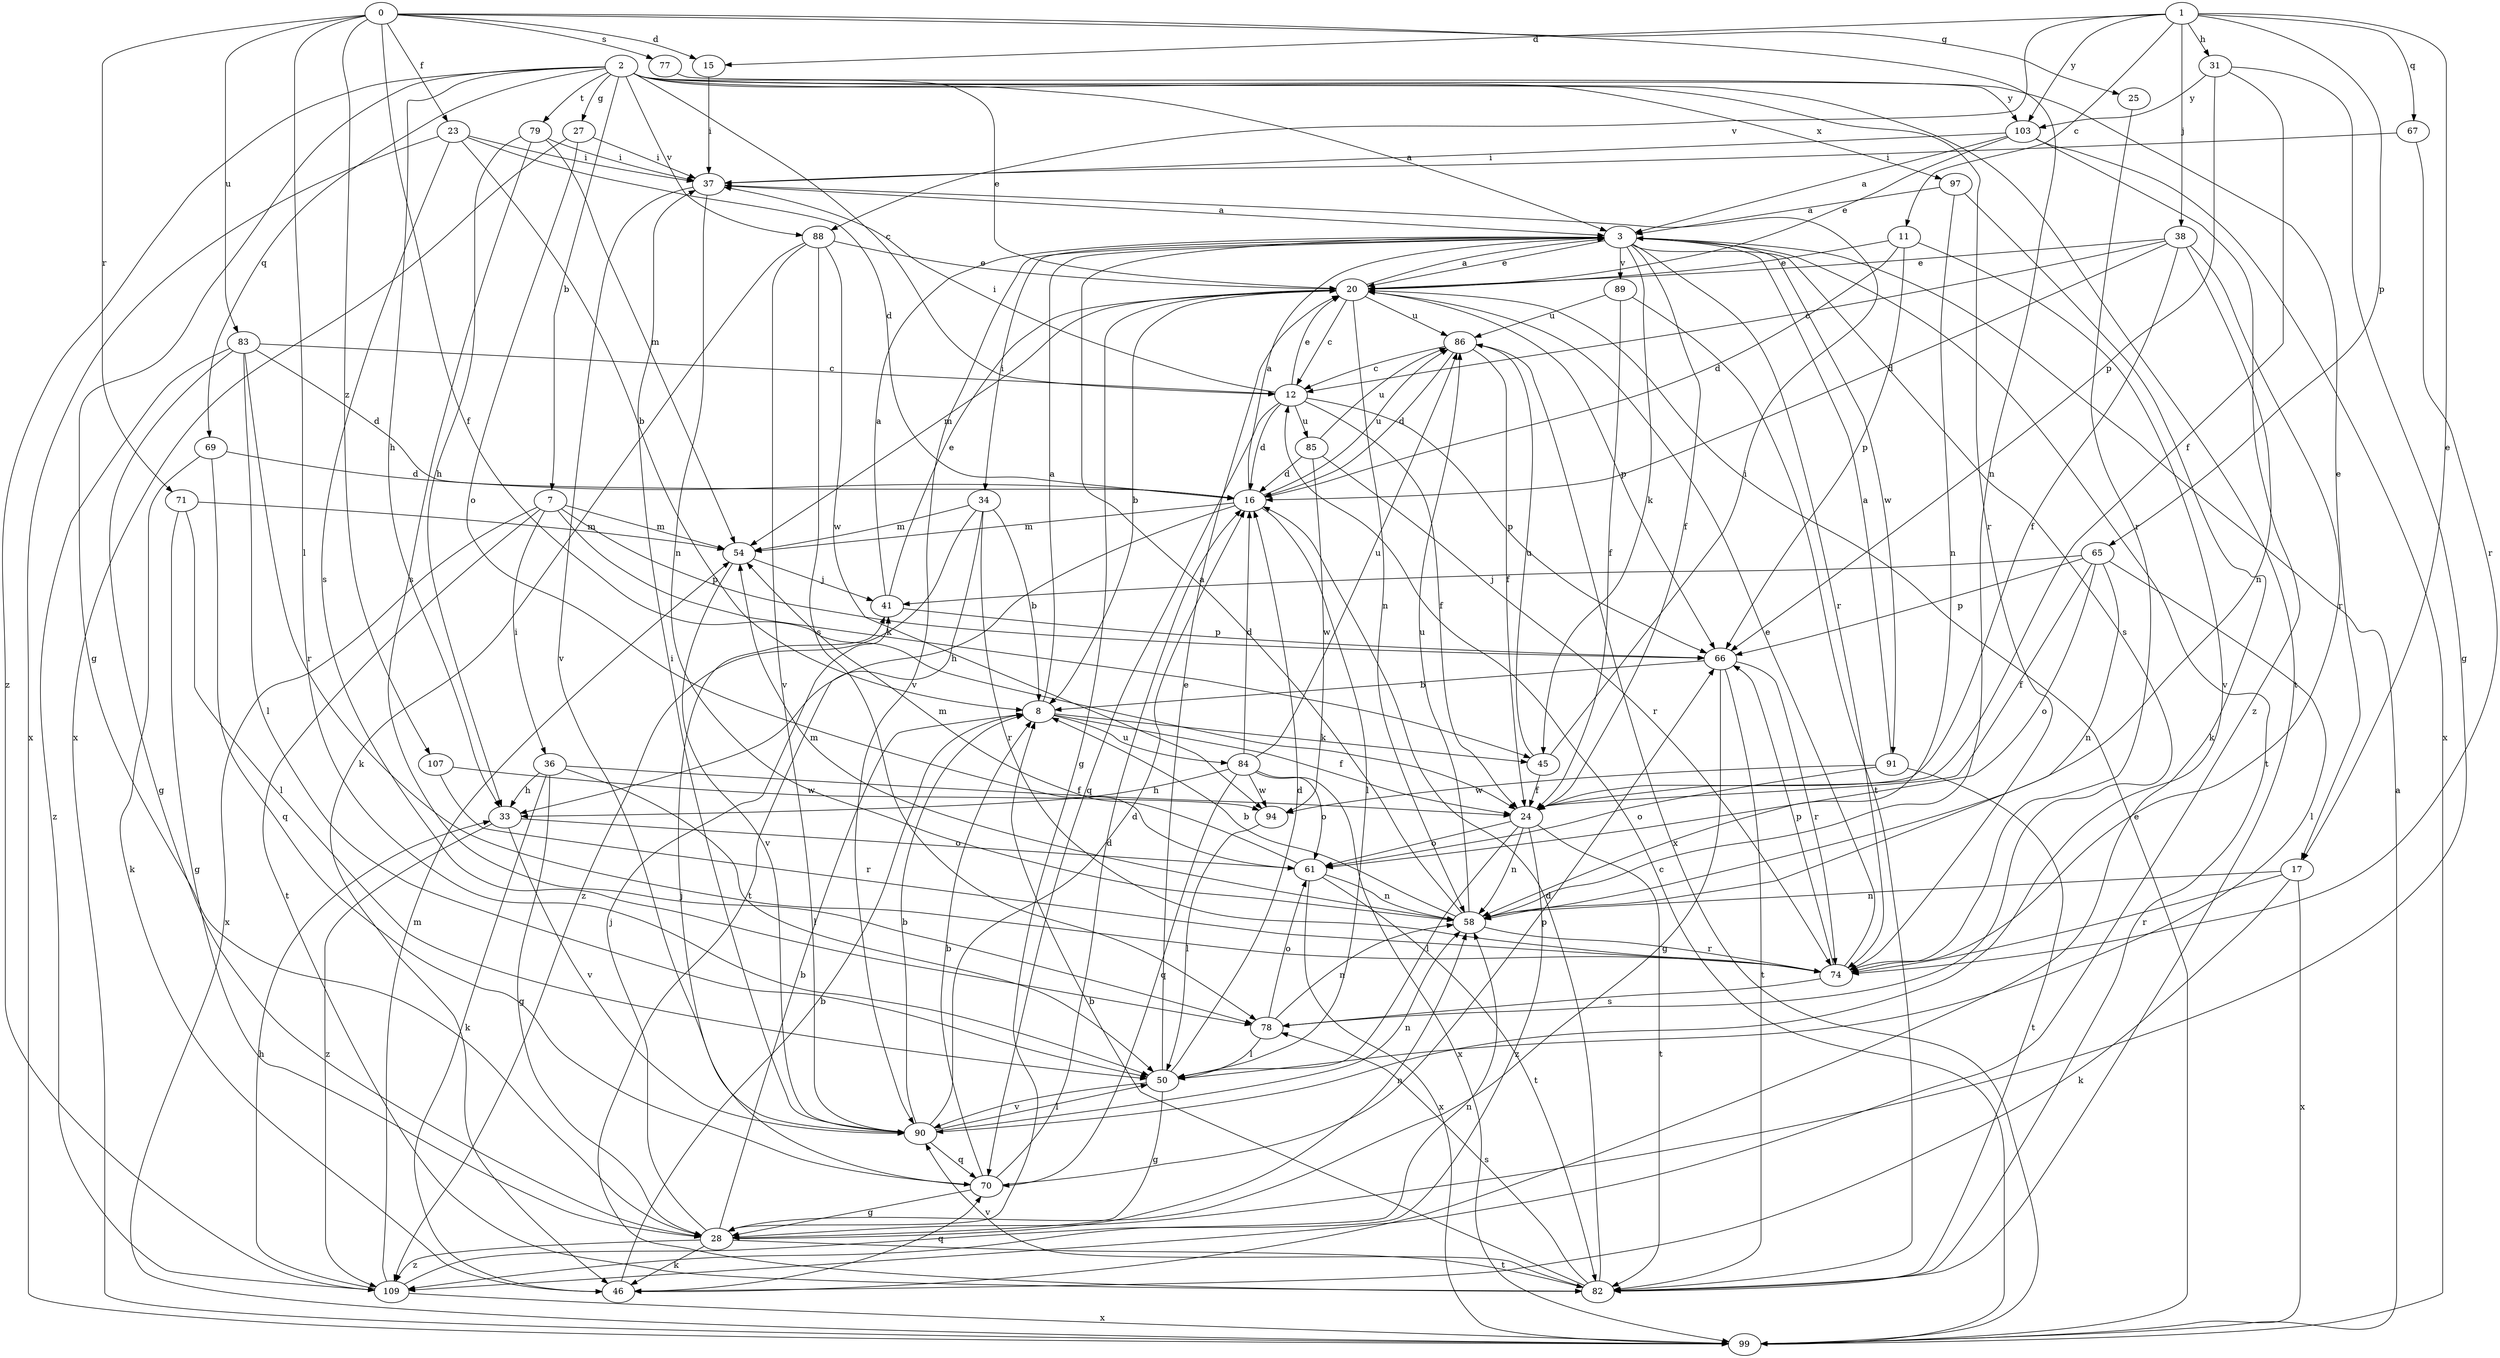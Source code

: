 strict digraph  {
0;
1;
2;
3;
7;
8;
11;
12;
15;
16;
17;
20;
23;
24;
25;
27;
28;
31;
33;
34;
36;
37;
38;
41;
45;
46;
50;
54;
58;
61;
65;
66;
67;
69;
70;
71;
74;
77;
78;
79;
82;
83;
84;
85;
86;
88;
89;
90;
91;
94;
97;
99;
103;
107;
109;
0 -> 15  [label=d];
0 -> 23  [label=f];
0 -> 24  [label=f];
0 -> 25  [label=g];
0 -> 50  [label=l];
0 -> 58  [label=n];
0 -> 71  [label=r];
0 -> 77  [label=s];
0 -> 83  [label=u];
0 -> 107  [label=z];
1 -> 11  [label=c];
1 -> 15  [label=d];
1 -> 17  [label=e];
1 -> 31  [label=h];
1 -> 38  [label=j];
1 -> 65  [label=p];
1 -> 67  [label=q];
1 -> 88  [label=v];
1 -> 103  [label=y];
2 -> 3  [label=a];
2 -> 7  [label=b];
2 -> 12  [label=c];
2 -> 17  [label=e];
2 -> 20  [label=e];
2 -> 27  [label=g];
2 -> 28  [label=g];
2 -> 33  [label=h];
2 -> 69  [label=q];
2 -> 74  [label=r];
2 -> 79  [label=t];
2 -> 82  [label=t];
2 -> 88  [label=v];
2 -> 97  [label=x];
2 -> 109  [label=z];
3 -> 20  [label=e];
3 -> 24  [label=f];
3 -> 34  [label=i];
3 -> 45  [label=k];
3 -> 74  [label=r];
3 -> 78  [label=s];
3 -> 82  [label=t];
3 -> 89  [label=v];
3 -> 90  [label=v];
3 -> 91  [label=w];
7 -> 36  [label=i];
7 -> 45  [label=k];
7 -> 54  [label=m];
7 -> 66  [label=p];
7 -> 82  [label=t];
7 -> 99  [label=x];
8 -> 3  [label=a];
8 -> 24  [label=f];
8 -> 45  [label=k];
8 -> 84  [label=u];
11 -> 16  [label=d];
11 -> 20  [label=e];
11 -> 66  [label=p];
11 -> 90  [label=v];
12 -> 16  [label=d];
12 -> 20  [label=e];
12 -> 24  [label=f];
12 -> 37  [label=i];
12 -> 66  [label=p];
12 -> 70  [label=q];
12 -> 85  [label=u];
15 -> 37  [label=i];
16 -> 3  [label=a];
16 -> 33  [label=h];
16 -> 50  [label=l];
16 -> 54  [label=m];
16 -> 86  [label=u];
17 -> 46  [label=k];
17 -> 58  [label=n];
17 -> 74  [label=r];
17 -> 99  [label=x];
20 -> 3  [label=a];
20 -> 8  [label=b];
20 -> 12  [label=c];
20 -> 28  [label=g];
20 -> 54  [label=m];
20 -> 58  [label=n];
20 -> 66  [label=p];
20 -> 86  [label=u];
23 -> 8  [label=b];
23 -> 16  [label=d];
23 -> 37  [label=i];
23 -> 78  [label=s];
23 -> 99  [label=x];
24 -> 50  [label=l];
24 -> 58  [label=n];
24 -> 61  [label=o];
24 -> 82  [label=t];
24 -> 109  [label=z];
25 -> 74  [label=r];
27 -> 37  [label=i];
27 -> 61  [label=o];
27 -> 99  [label=x];
28 -> 8  [label=b];
28 -> 41  [label=j];
28 -> 46  [label=k];
28 -> 58  [label=n];
28 -> 82  [label=t];
28 -> 109  [label=z];
31 -> 24  [label=f];
31 -> 28  [label=g];
31 -> 66  [label=p];
31 -> 103  [label=y];
33 -> 61  [label=o];
33 -> 90  [label=v];
33 -> 109  [label=z];
34 -> 8  [label=b];
34 -> 54  [label=m];
34 -> 74  [label=r];
34 -> 82  [label=t];
34 -> 109  [label=z];
36 -> 24  [label=f];
36 -> 28  [label=g];
36 -> 33  [label=h];
36 -> 46  [label=k];
36 -> 50  [label=l];
37 -> 3  [label=a];
37 -> 58  [label=n];
37 -> 90  [label=v];
38 -> 12  [label=c];
38 -> 16  [label=d];
38 -> 20  [label=e];
38 -> 24  [label=f];
38 -> 58  [label=n];
38 -> 74  [label=r];
41 -> 3  [label=a];
41 -> 20  [label=e];
41 -> 66  [label=p];
45 -> 24  [label=f];
45 -> 37  [label=i];
45 -> 86  [label=u];
46 -> 8  [label=b];
46 -> 70  [label=q];
50 -> 16  [label=d];
50 -> 20  [label=e];
50 -> 28  [label=g];
50 -> 90  [label=v];
54 -> 41  [label=j];
54 -> 90  [label=v];
58 -> 3  [label=a];
58 -> 8  [label=b];
58 -> 54  [label=m];
58 -> 74  [label=r];
58 -> 86  [label=u];
61 -> 54  [label=m];
61 -> 58  [label=n];
61 -> 82  [label=t];
61 -> 99  [label=x];
65 -> 24  [label=f];
65 -> 41  [label=j];
65 -> 50  [label=l];
65 -> 58  [label=n];
65 -> 61  [label=o];
65 -> 66  [label=p];
66 -> 8  [label=b];
66 -> 28  [label=g];
66 -> 74  [label=r];
66 -> 82  [label=t];
67 -> 37  [label=i];
67 -> 74  [label=r];
69 -> 16  [label=d];
69 -> 46  [label=k];
69 -> 70  [label=q];
70 -> 8  [label=b];
70 -> 16  [label=d];
70 -> 28  [label=g];
70 -> 41  [label=j];
70 -> 66  [label=p];
71 -> 28  [label=g];
71 -> 50  [label=l];
71 -> 54  [label=m];
74 -> 20  [label=e];
74 -> 66  [label=p];
74 -> 78  [label=s];
77 -> 103  [label=y];
78 -> 50  [label=l];
78 -> 58  [label=n];
78 -> 61  [label=o];
79 -> 33  [label=h];
79 -> 37  [label=i];
79 -> 54  [label=m];
79 -> 78  [label=s];
82 -> 8  [label=b];
82 -> 16  [label=d];
82 -> 78  [label=s];
82 -> 90  [label=v];
83 -> 12  [label=c];
83 -> 16  [label=d];
83 -> 28  [label=g];
83 -> 50  [label=l];
83 -> 74  [label=r];
83 -> 109  [label=z];
84 -> 16  [label=d];
84 -> 33  [label=h];
84 -> 61  [label=o];
84 -> 70  [label=q];
84 -> 86  [label=u];
84 -> 94  [label=w];
84 -> 99  [label=x];
85 -> 16  [label=d];
85 -> 74  [label=r];
85 -> 86  [label=u];
85 -> 94  [label=w];
86 -> 12  [label=c];
86 -> 16  [label=d];
86 -> 24  [label=f];
86 -> 99  [label=x];
88 -> 20  [label=e];
88 -> 46  [label=k];
88 -> 78  [label=s];
88 -> 90  [label=v];
88 -> 94  [label=w];
89 -> 24  [label=f];
89 -> 82  [label=t];
89 -> 86  [label=u];
90 -> 8  [label=b];
90 -> 16  [label=d];
90 -> 37  [label=i];
90 -> 50  [label=l];
90 -> 58  [label=n];
90 -> 70  [label=q];
91 -> 3  [label=a];
91 -> 61  [label=o];
91 -> 82  [label=t];
91 -> 94  [label=w];
94 -> 50  [label=l];
97 -> 3  [label=a];
97 -> 46  [label=k];
97 -> 58  [label=n];
99 -> 3  [label=a];
99 -> 12  [label=c];
99 -> 20  [label=e];
103 -> 3  [label=a];
103 -> 20  [label=e];
103 -> 37  [label=i];
103 -> 99  [label=x];
103 -> 109  [label=z];
107 -> 74  [label=r];
107 -> 94  [label=w];
109 -> 33  [label=h];
109 -> 54  [label=m];
109 -> 58  [label=n];
109 -> 99  [label=x];
}
